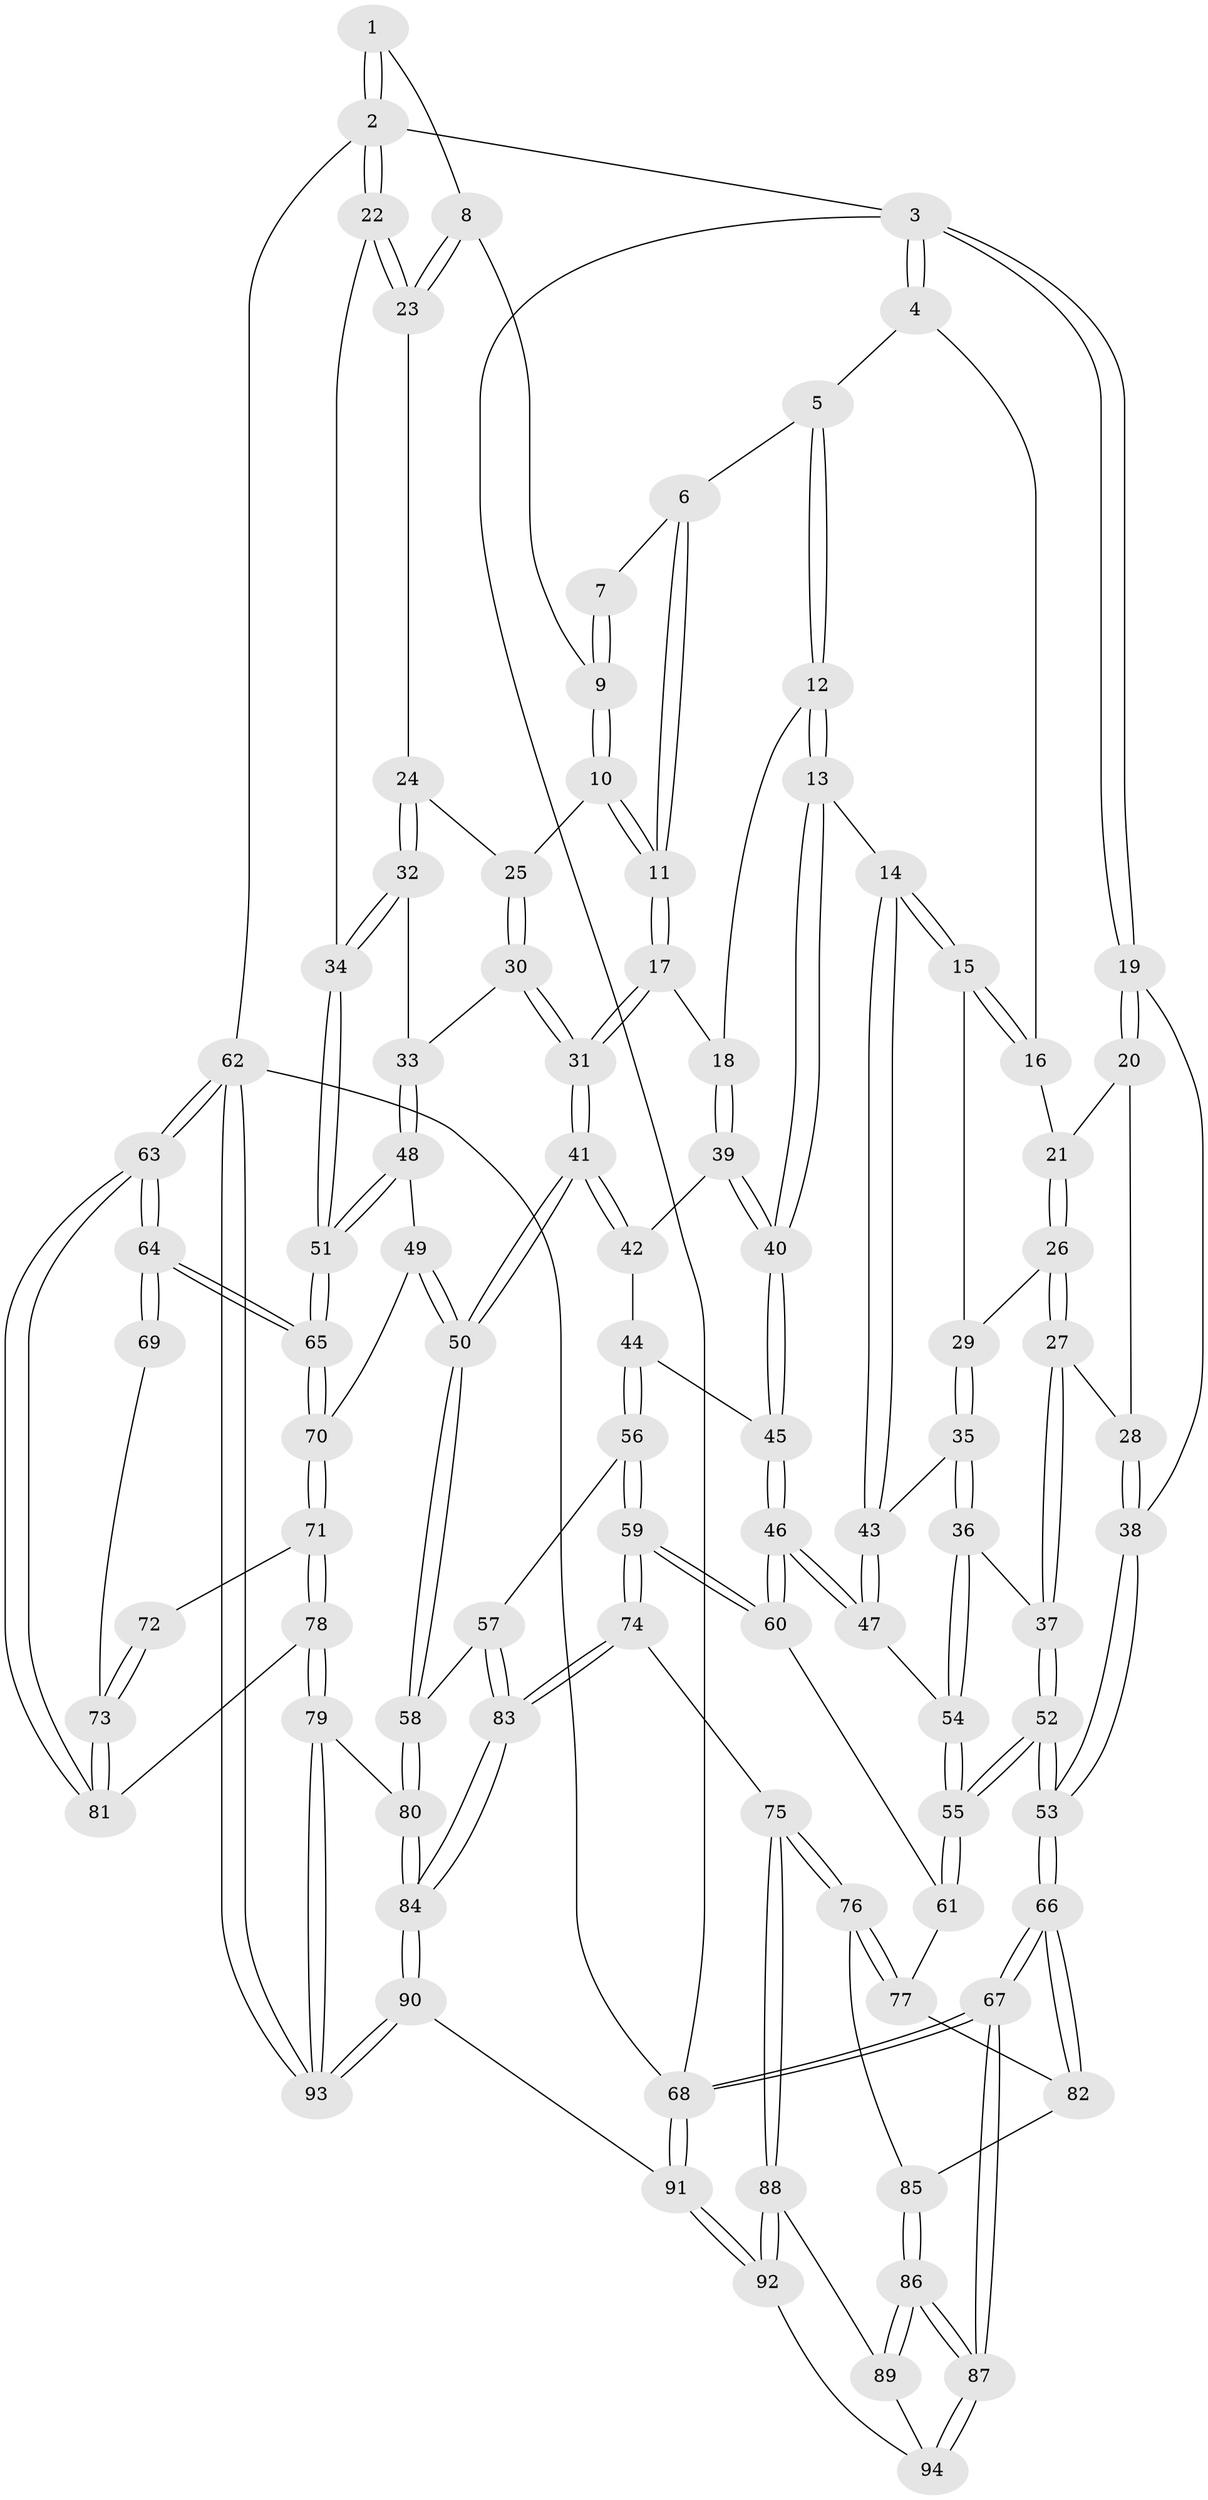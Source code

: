 // Generated by graph-tools (version 1.1) at 2025/38/03/09/25 02:38:34]
// undirected, 94 vertices, 232 edges
graph export_dot {
graph [start="1"]
  node [color=gray90,style=filled];
  1 [pos="+0.9608293496280191+0"];
  2 [pos="+1+0"];
  3 [pos="+0+0"];
  4 [pos="+0.2902935693476902+0"];
  5 [pos="+0.3941766859622734+0"];
  6 [pos="+0.5806210561160233+0"];
  7 [pos="+0.7476166218254449+0"];
  8 [pos="+0.8305201114792203+0.1466524742445202"];
  9 [pos="+0.8215575921399765+0.15030852356714347"];
  10 [pos="+0.792402914589745+0.16656882254147323"];
  11 [pos="+0.7109832803767275+0.1848099301387687"];
  12 [pos="+0.4003559674426522+0"];
  13 [pos="+0.30153207895567535+0.29206391484659183"];
  14 [pos="+0.3011215657660331+0.29209912296793056"];
  15 [pos="+0.2900560047760199+0.28889675928353387"];
  16 [pos="+0.18503167311230032+0.08417367737811322"];
  17 [pos="+0.6974614353732133+0.21882369754519065"];
  18 [pos="+0.49022066766082123+0.25913646430375764"];
  19 [pos="+0+0.07046417404080053"];
  20 [pos="+0.020102140739889737+0.1512950058313497"];
  21 [pos="+0.12040203682178635+0.1563984275040005"];
  22 [pos="+1+0"];
  23 [pos="+0.9476595517880484+0.14984965834997455"];
  24 [pos="+0.92563064477269+0.2428002984876251"];
  25 [pos="+0.8622696999906168+0.2445048128157516"];
  26 [pos="+0.12255074446912226+0.27912604119562967"];
  27 [pos="+0.09303775094468555+0.31385808897894046"];
  28 [pos="+0.026809187259039587+0.30767383430237577"];
  29 [pos="+0.23509773188391986+0.2972317101647895"];
  30 [pos="+0.8560823836210898+0.33136919117907515"];
  31 [pos="+0.7414304388013924+0.37814352486982167"];
  32 [pos="+0.9433311769163237+0.3142527646503678"];
  33 [pos="+0.9307120647902972+0.3270824531209502"];
  34 [pos="+1+0.263159558097973"];
  35 [pos="+0.20009934496688464+0.3896352551329089"];
  36 [pos="+0.17932003877432903+0.41797454290661773"];
  37 [pos="+0.10174065931106516+0.36247537111601047"];
  38 [pos="+0+0.32143366981435373"];
  39 [pos="+0.48734682924779904+0.264662856607804"];
  40 [pos="+0.3629542857274465+0.31362753871974913"];
  41 [pos="+0.7214821743998056+0.4675302878085095"];
  42 [pos="+0.4958320705687494+0.2887964721169744"];
  43 [pos="+0.2716295367922978+0.375640074711974"];
  44 [pos="+0.5001604480612493+0.4222658612659785"];
  45 [pos="+0.37826360240664286+0.44700939419324326"];
  46 [pos="+0.33236131407864783+0.5351901636782553"];
  47 [pos="+0.26115672039291093+0.4713790510172244"];
  48 [pos="+0.9485078989669727+0.4150379211366205"];
  49 [pos="+0.7547191148549957+0.5389105252260561"];
  50 [pos="+0.7192934821067469+0.5241292112266923"];
  51 [pos="+1+0.5408234046412077"];
  52 [pos="+0+0.5973536133749344"];
  53 [pos="+0+0.6560587012909409"];
  54 [pos="+0.19514952469129354+0.45108683202669647"];
  55 [pos="+0.04086884931933212+0.5917998439406604"];
  56 [pos="+0.6349429490460099+0.5548489973499686"];
  57 [pos="+0.6410515140826751+0.5559185394966611"];
  58 [pos="+0.6680148639454285+0.5512743280544132"];
  59 [pos="+0.3812412215290609+0.6074287174535344"];
  60 [pos="+0.33589059027823165+0.5578650873483989"];
  61 [pos="+0.15926465096737616+0.61975000546713"];
  62 [pos="+1+1"];
  63 [pos="+1+0.9335121649316039"];
  64 [pos="+1+0.5903530237126016"];
  65 [pos="+1+0.5573182358541927"];
  66 [pos="+0+0.8636116627091399"];
  67 [pos="+0+1"];
  68 [pos="+0+1"];
  69 [pos="+0.9689742875767462+0.6657550978002051"];
  70 [pos="+0.7638508445540695+0.545762436376124"];
  71 [pos="+0.7678280965124913+0.5525106715296372"];
  72 [pos="+0.8493157183441169+0.6156776756395355"];
  73 [pos="+0.9222581299808176+0.7194537039484821"];
  74 [pos="+0.3703705269680359+0.7562934775978342"];
  75 [pos="+0.3252437083647424+0.7790551331974727"];
  76 [pos="+0.3062170340010209+0.7813708312685285"];
  77 [pos="+0.19125697546740186+0.6853683187625266"];
  78 [pos="+0.8386077944219132+0.8092481110379354"];
  79 [pos="+0.8291659926896833+0.8191904631119283"];
  80 [pos="+0.6981178530910329+0.905228344164514"];
  81 [pos="+0.9094417745963405+0.7970783531232153"];
  82 [pos="+0.15408294459083877+0.7644950684941842"];
  83 [pos="+0.5034403034028421+0.8442746324007359"];
  84 [pos="+0.6123483252613154+1"];
  85 [pos="+0.26148378532666877+0.8058102396026757"];
  86 [pos="+0.20030267064739946+0.8758205480575658"];
  87 [pos="+0+1"];
  88 [pos="+0.3194565936395531+0.9072042065109889"];
  89 [pos="+0.2789653859990369+0.9184669552458126"];
  90 [pos="+0.6093527782695877+1"];
  91 [pos="+0.4372740574193217+1"];
  92 [pos="+0.35806663990728005+0.9987096502243715"];
  93 [pos="+1+1"];
  94 [pos="+0.2707691450556201+0.9376639581712198"];
  1 -- 2;
  1 -- 2;
  1 -- 8;
  2 -- 3;
  2 -- 22;
  2 -- 22;
  2 -- 62;
  3 -- 4;
  3 -- 4;
  3 -- 19;
  3 -- 19;
  3 -- 68;
  4 -- 5;
  4 -- 16;
  5 -- 6;
  5 -- 12;
  5 -- 12;
  6 -- 7;
  6 -- 11;
  6 -- 11;
  7 -- 9;
  7 -- 9;
  8 -- 9;
  8 -- 23;
  8 -- 23;
  9 -- 10;
  9 -- 10;
  10 -- 11;
  10 -- 11;
  10 -- 25;
  11 -- 17;
  11 -- 17;
  12 -- 13;
  12 -- 13;
  12 -- 18;
  13 -- 14;
  13 -- 40;
  13 -- 40;
  14 -- 15;
  14 -- 15;
  14 -- 43;
  14 -- 43;
  15 -- 16;
  15 -- 16;
  15 -- 29;
  16 -- 21;
  17 -- 18;
  17 -- 31;
  17 -- 31;
  18 -- 39;
  18 -- 39;
  19 -- 20;
  19 -- 20;
  19 -- 38;
  20 -- 21;
  20 -- 28;
  21 -- 26;
  21 -- 26;
  22 -- 23;
  22 -- 23;
  22 -- 34;
  23 -- 24;
  24 -- 25;
  24 -- 32;
  24 -- 32;
  25 -- 30;
  25 -- 30;
  26 -- 27;
  26 -- 27;
  26 -- 29;
  27 -- 28;
  27 -- 37;
  27 -- 37;
  28 -- 38;
  28 -- 38;
  29 -- 35;
  29 -- 35;
  30 -- 31;
  30 -- 31;
  30 -- 33;
  31 -- 41;
  31 -- 41;
  32 -- 33;
  32 -- 34;
  32 -- 34;
  33 -- 48;
  33 -- 48;
  34 -- 51;
  34 -- 51;
  35 -- 36;
  35 -- 36;
  35 -- 43;
  36 -- 37;
  36 -- 54;
  36 -- 54;
  37 -- 52;
  37 -- 52;
  38 -- 53;
  38 -- 53;
  39 -- 40;
  39 -- 40;
  39 -- 42;
  40 -- 45;
  40 -- 45;
  41 -- 42;
  41 -- 42;
  41 -- 50;
  41 -- 50;
  42 -- 44;
  43 -- 47;
  43 -- 47;
  44 -- 45;
  44 -- 56;
  44 -- 56;
  45 -- 46;
  45 -- 46;
  46 -- 47;
  46 -- 47;
  46 -- 60;
  46 -- 60;
  47 -- 54;
  48 -- 49;
  48 -- 51;
  48 -- 51;
  49 -- 50;
  49 -- 50;
  49 -- 70;
  50 -- 58;
  50 -- 58;
  51 -- 65;
  51 -- 65;
  52 -- 53;
  52 -- 53;
  52 -- 55;
  52 -- 55;
  53 -- 66;
  53 -- 66;
  54 -- 55;
  54 -- 55;
  55 -- 61;
  55 -- 61;
  56 -- 57;
  56 -- 59;
  56 -- 59;
  57 -- 58;
  57 -- 83;
  57 -- 83;
  58 -- 80;
  58 -- 80;
  59 -- 60;
  59 -- 60;
  59 -- 74;
  59 -- 74;
  60 -- 61;
  61 -- 77;
  62 -- 63;
  62 -- 63;
  62 -- 93;
  62 -- 93;
  62 -- 68;
  63 -- 64;
  63 -- 64;
  63 -- 81;
  63 -- 81;
  64 -- 65;
  64 -- 65;
  64 -- 69;
  64 -- 69;
  65 -- 70;
  65 -- 70;
  66 -- 67;
  66 -- 67;
  66 -- 82;
  66 -- 82;
  67 -- 68;
  67 -- 68;
  67 -- 87;
  67 -- 87;
  68 -- 91;
  68 -- 91;
  69 -- 73;
  70 -- 71;
  70 -- 71;
  71 -- 72;
  71 -- 78;
  71 -- 78;
  72 -- 73;
  72 -- 73;
  73 -- 81;
  73 -- 81;
  74 -- 75;
  74 -- 83;
  74 -- 83;
  75 -- 76;
  75 -- 76;
  75 -- 88;
  75 -- 88;
  76 -- 77;
  76 -- 77;
  76 -- 85;
  77 -- 82;
  78 -- 79;
  78 -- 79;
  78 -- 81;
  79 -- 80;
  79 -- 93;
  79 -- 93;
  80 -- 84;
  80 -- 84;
  82 -- 85;
  83 -- 84;
  83 -- 84;
  84 -- 90;
  84 -- 90;
  85 -- 86;
  85 -- 86;
  86 -- 87;
  86 -- 87;
  86 -- 89;
  86 -- 89;
  87 -- 94;
  87 -- 94;
  88 -- 89;
  88 -- 92;
  88 -- 92;
  89 -- 94;
  90 -- 91;
  90 -- 93;
  90 -- 93;
  91 -- 92;
  91 -- 92;
  92 -- 94;
}
